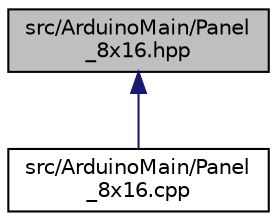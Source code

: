 digraph "src/ArduinoMain/Panel_8x16.hpp"
{
  edge [fontname="Helvetica",fontsize="10",labelfontname="Helvetica",labelfontsize="10"];
  node [fontname="Helvetica",fontsize="10",shape=record];
  Node4 [label="src/ArduinoMain/Panel\l_8x16.hpp",height=0.2,width=0.4,color="black", fillcolor="grey75", style="filled", fontcolor="black"];
  Node4 -> Node5 [dir="back",color="midnightblue",fontsize="10",style="solid",fontname="Helvetica"];
  Node5 [label="src/ArduinoMain/Panel\l_8x16.cpp",height=0.2,width=0.4,color="black", fillcolor="white", style="filled",URL="$Panel__8x16_8cpp.html",tooltip="8x16サイズのLEDパネルクラス "];
}
